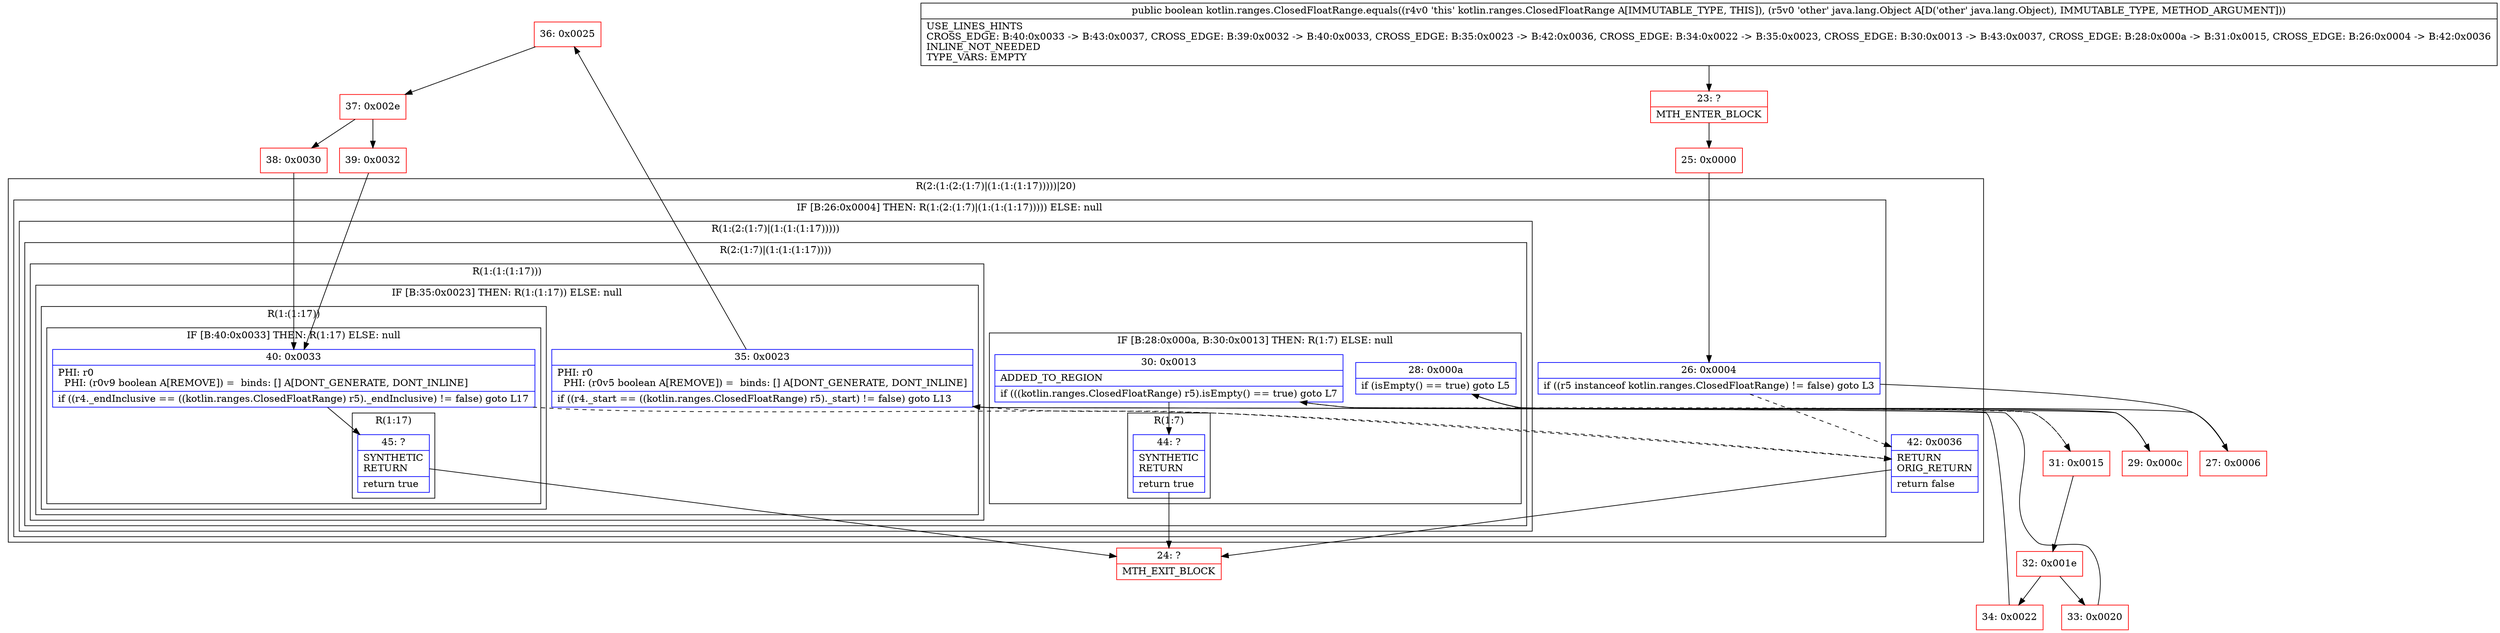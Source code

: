 digraph "CFG forkotlin.ranges.ClosedFloatRange.equals(Ljava\/lang\/Object;)Z" {
subgraph cluster_Region_1677299109 {
label = "R(2:(1:(2:(1:7)|(1:(1:(1:17)))))|20)";
node [shape=record,color=blue];
subgraph cluster_IfRegion_392054830 {
label = "IF [B:26:0x0004] THEN: R(1:(2:(1:7)|(1:(1:(1:17))))) ELSE: null";
node [shape=record,color=blue];
Node_26 [shape=record,label="{26\:\ 0x0004|if ((r5 instanceof kotlin.ranges.ClosedFloatRange) != false) goto L3\l}"];
subgraph cluster_Region_2135625974 {
label = "R(1:(2:(1:7)|(1:(1:(1:17)))))";
node [shape=record,color=blue];
subgraph cluster_Region_636090130 {
label = "R(2:(1:7)|(1:(1:(1:17))))";
node [shape=record,color=blue];
subgraph cluster_IfRegion_181584559 {
label = "IF [B:28:0x000a, B:30:0x0013] THEN: R(1:7) ELSE: null";
node [shape=record,color=blue];
Node_28 [shape=record,label="{28\:\ 0x000a|if (isEmpty() == true) goto L5\l}"];
Node_30 [shape=record,label="{30\:\ 0x0013|ADDED_TO_REGION\l|if (((kotlin.ranges.ClosedFloatRange) r5).isEmpty() == true) goto L7\l}"];
subgraph cluster_Region_1864955107 {
label = "R(1:7)";
node [shape=record,color=blue];
Node_44 [shape=record,label="{44\:\ ?|SYNTHETIC\lRETURN\l|return true\l}"];
}
}
subgraph cluster_Region_1220777296 {
label = "R(1:(1:(1:17)))";
node [shape=record,color=blue];
subgraph cluster_IfRegion_586721853 {
label = "IF [B:35:0x0023] THEN: R(1:(1:17)) ELSE: null";
node [shape=record,color=blue];
Node_35 [shape=record,label="{35\:\ 0x0023|PHI: r0 \l  PHI: (r0v5 boolean A[REMOVE]) =  binds: [] A[DONT_GENERATE, DONT_INLINE]\l|if ((r4._start == ((kotlin.ranges.ClosedFloatRange) r5)._start) != false) goto L13\l}"];
subgraph cluster_Region_1042535287 {
label = "R(1:(1:17))";
node [shape=record,color=blue];
subgraph cluster_IfRegion_377796540 {
label = "IF [B:40:0x0033] THEN: R(1:17) ELSE: null";
node [shape=record,color=blue];
Node_40 [shape=record,label="{40\:\ 0x0033|PHI: r0 \l  PHI: (r0v9 boolean A[REMOVE]) =  binds: [] A[DONT_GENERATE, DONT_INLINE]\l|if ((r4._endInclusive == ((kotlin.ranges.ClosedFloatRange) r5)._endInclusive) != false) goto L17\l}"];
subgraph cluster_Region_1119471913 {
label = "R(1:17)";
node [shape=record,color=blue];
Node_45 [shape=record,label="{45\:\ ?|SYNTHETIC\lRETURN\l|return true\l}"];
}
}
}
}
}
}
}
}
Node_42 [shape=record,label="{42\:\ 0x0036|RETURN\lORIG_RETURN\l|return false\l}"];
}
Node_23 [shape=record,color=red,label="{23\:\ ?|MTH_ENTER_BLOCK\l}"];
Node_25 [shape=record,color=red,label="{25\:\ 0x0000}"];
Node_27 [shape=record,color=red,label="{27\:\ 0x0006}"];
Node_29 [shape=record,color=red,label="{29\:\ 0x000c}"];
Node_24 [shape=record,color=red,label="{24\:\ ?|MTH_EXIT_BLOCK\l}"];
Node_31 [shape=record,color=red,label="{31\:\ 0x0015}"];
Node_32 [shape=record,color=red,label="{32\:\ 0x001e}"];
Node_33 [shape=record,color=red,label="{33\:\ 0x0020}"];
Node_36 [shape=record,color=red,label="{36\:\ 0x0025}"];
Node_37 [shape=record,color=red,label="{37\:\ 0x002e}"];
Node_38 [shape=record,color=red,label="{38\:\ 0x0030}"];
Node_39 [shape=record,color=red,label="{39\:\ 0x0032}"];
Node_34 [shape=record,color=red,label="{34\:\ 0x0022}"];
MethodNode[shape=record,label="{public boolean kotlin.ranges.ClosedFloatRange.equals((r4v0 'this' kotlin.ranges.ClosedFloatRange A[IMMUTABLE_TYPE, THIS]), (r5v0 'other' java.lang.Object A[D('other' java.lang.Object), IMMUTABLE_TYPE, METHOD_ARGUMENT]))  | USE_LINES_HINTS\lCROSS_EDGE: B:40:0x0033 \-\> B:43:0x0037, CROSS_EDGE: B:39:0x0032 \-\> B:40:0x0033, CROSS_EDGE: B:35:0x0023 \-\> B:42:0x0036, CROSS_EDGE: B:34:0x0022 \-\> B:35:0x0023, CROSS_EDGE: B:30:0x0013 \-\> B:43:0x0037, CROSS_EDGE: B:28:0x000a \-\> B:31:0x0015, CROSS_EDGE: B:26:0x0004 \-\> B:42:0x0036\lINLINE_NOT_NEEDED\lTYPE_VARS: EMPTY\l}"];
MethodNode -> Node_23;Node_26 -> Node_27;
Node_26 -> Node_42[style=dashed];
Node_28 -> Node_29;
Node_28 -> Node_31[style=dashed];
Node_30 -> Node_31[style=dashed];
Node_30 -> Node_44;
Node_44 -> Node_24;
Node_35 -> Node_36;
Node_35 -> Node_42[style=dashed];
Node_40 -> Node_42[style=dashed];
Node_40 -> Node_45;
Node_45 -> Node_24;
Node_42 -> Node_24;
Node_23 -> Node_25;
Node_25 -> Node_26;
Node_27 -> Node_28;
Node_29 -> Node_30;
Node_31 -> Node_32;
Node_32 -> Node_33;
Node_32 -> Node_34;
Node_33 -> Node_35;
Node_36 -> Node_37;
Node_37 -> Node_38;
Node_37 -> Node_39;
Node_38 -> Node_40;
Node_39 -> Node_40;
Node_34 -> Node_35;
}

